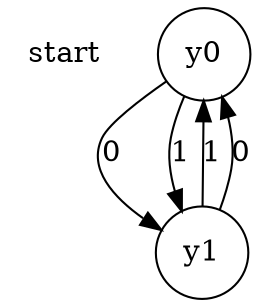 digraph automaton1 {
	node [shape=none]; start;
	node [shape=doublecircle];
	node [shape=circle];
	y0 -> y1 [label=0];
	y0 -> y1 [label=1];
	y1 -> y0 [label=1];
	y1 -> y0 [label=0];
}
